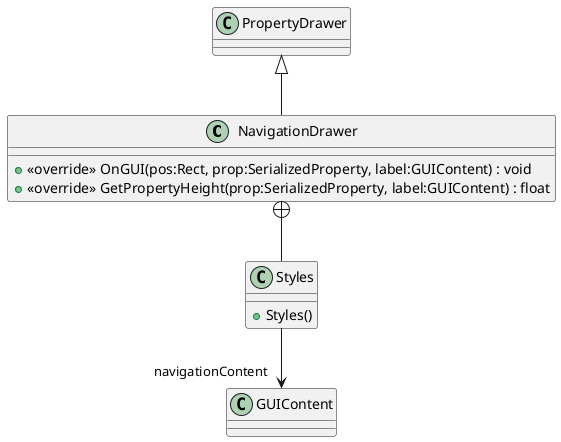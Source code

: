 @startuml
class NavigationDrawer {
    + <<override>> OnGUI(pos:Rect, prop:SerializedProperty, label:GUIContent) : void
    + <<override>> GetPropertyHeight(prop:SerializedProperty, label:GUIContent) : float
}
class Styles {
    + Styles()
}
PropertyDrawer <|-- NavigationDrawer
NavigationDrawer +-- Styles
Styles --> "navigationContent" GUIContent
@enduml

